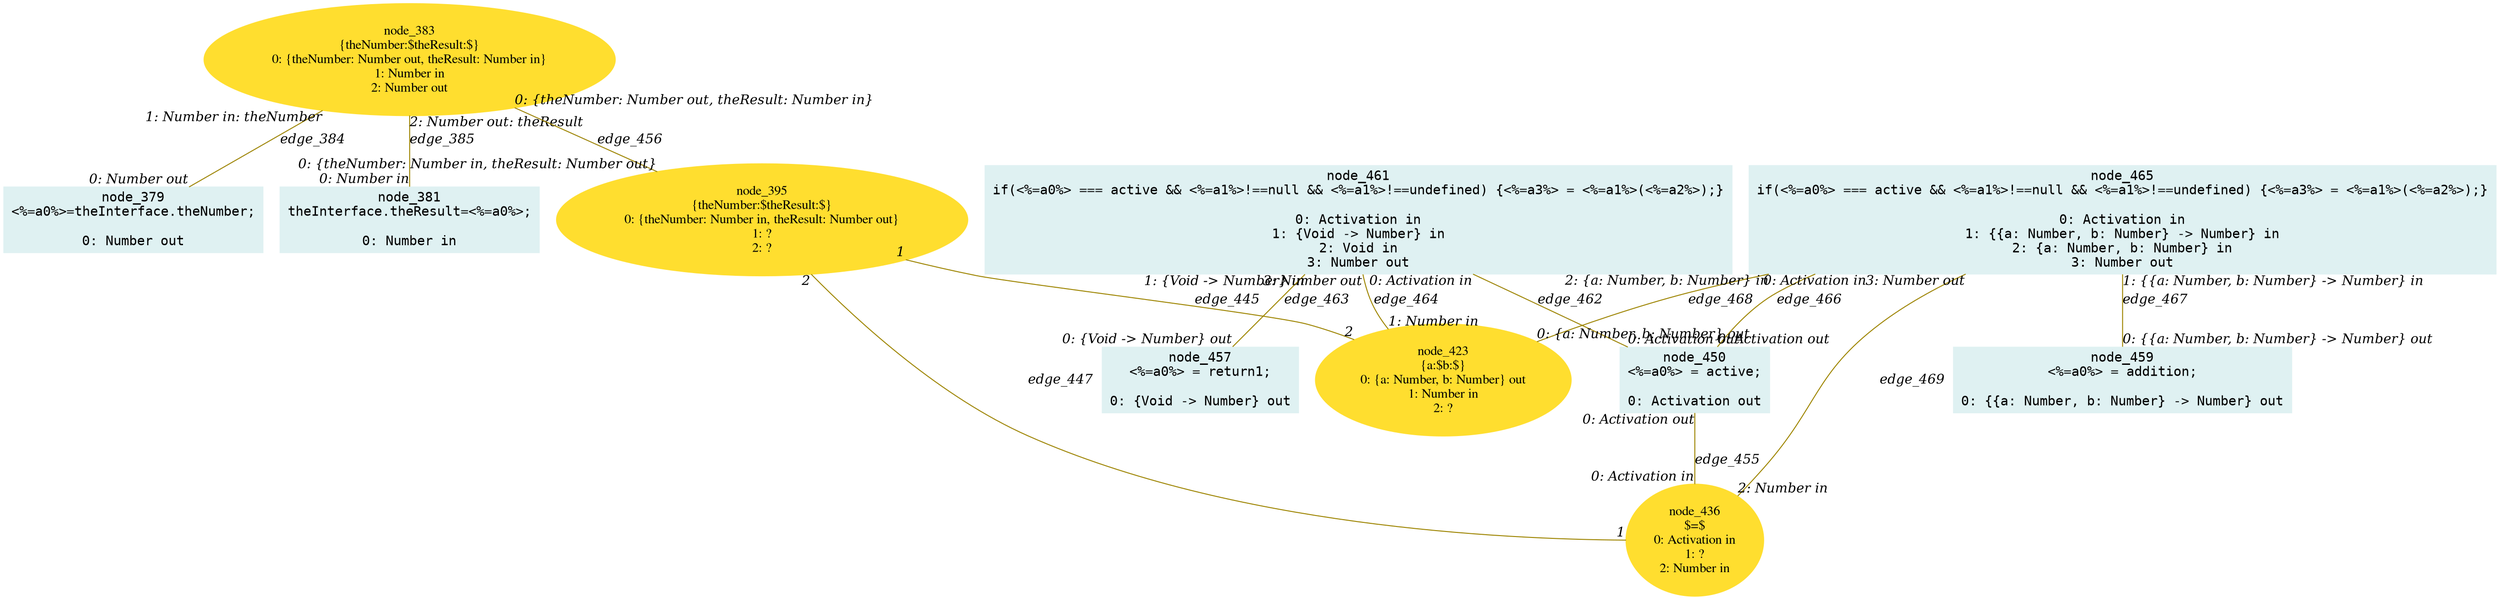 digraph g{node_379 [shape="box", style="filled", color="#dff1f2", fontname="Courier", label="node_379
<%=a0%>=theInterface.theNumber;

0: Number out" ]
node_381 [shape="box", style="filled", color="#dff1f2", fontname="Courier", label="node_381
theInterface.theResult=<%=a0%>;

0: Number in" ]
node_383 [shape="ellipse", style="filled", color="#ffde2f", fontname="Times", label="node_383
{theNumber:$theResult:$}
0: {theNumber: Number out, theResult: Number in}
1: Number in
2: Number out" ]
node_395 [shape="ellipse", style="filled", color="#ffde2f", fontname="Times", label="node_395
{theNumber:$theResult:$}
0: {theNumber: Number in, theResult: Number out}
1: ?
2: ?" ]
node_423 [shape="ellipse", style="filled", color="#ffde2f", fontname="Times", label="node_423
{a:$b:$}
0: {a: Number, b: Number} out
1: Number in
2: ?" ]
node_436 [shape="ellipse", style="filled", color="#ffde2f", fontname="Times", label="node_436
$=$
0: Activation in
1: ?
2: Number in" ]
node_450 [shape="box", style="filled", color="#dff1f2", fontname="Courier", label="node_450
<%=a0%> = active;

0: Activation out" ]
node_457 [shape="box", style="filled", color="#dff1f2", fontname="Courier", label="node_457
<%=a0%> = return1;

0: {Void -> Number} out" ]
node_459 [shape="box", style="filled", color="#dff1f2", fontname="Courier", label="node_459
<%=a0%> = addition;

0: {{a: Number, b: Number} -> Number} out" ]
node_461 [shape="box", style="filled", color="#dff1f2", fontname="Courier", label="node_461
if(<%=a0%> === active && <%=a1%>!==null && <%=a1%>!==undefined) {<%=a3%> = <%=a1%>(<%=a2%>);}

0: Activation in
1: {Void -> Number} in
2: Void in
3: Number out" ]
node_465 [shape="box", style="filled", color="#dff1f2", fontname="Courier", label="node_465
if(<%=a0%> === active && <%=a1%>!==null && <%=a1%>!==undefined) {<%=a3%> = <%=a1%>(<%=a2%>);}

0: Activation in
1: {{a: Number, b: Number} -> Number} in
2: {a: Number, b: Number} in
3: Number out" ]
node_383 -> node_379 [dir=none, arrowHead=none, fontname="Times-Italic", arrowsize=1, color="#9d8400", label="edge_384",  headlabel="0: Number out", taillabel="1: Number in: theNumber" ]
node_383 -> node_381 [dir=none, arrowHead=none, fontname="Times-Italic", arrowsize=1, color="#9d8400", label="edge_385",  headlabel="0: Number in", taillabel="2: Number out: theResult" ]
node_395 -> node_423 [dir=none, arrowHead=none, fontname="Times-Italic", arrowsize=1, color="#9d8400", label="edge_445",  headlabel="2", taillabel="1" ]
node_395 -> node_436 [dir=none, arrowHead=none, fontname="Times-Italic", arrowsize=1, color="#9d8400", label="edge_447",  headlabel="1", taillabel="2" ]
node_450 -> node_436 [dir=none, arrowHead=none, fontname="Times-Italic", arrowsize=1, color="#9d8400", label="edge_455",  headlabel="0: Activation in", taillabel="0: Activation out" ]
node_383 -> node_395 [dir=none, arrowHead=none, fontname="Times-Italic", arrowsize=1, color="#9d8400", label="edge_456",  headlabel="0: {theNumber: Number in, theResult: Number out}", taillabel="0: {theNumber: Number out, theResult: Number in}" ]
node_461 -> node_450 [dir=none, arrowHead=none, fontname="Times-Italic", arrowsize=1, color="#9d8400", label="edge_462",  headlabel="0: Activation out", taillabel="0: Activation in" ]
node_461 -> node_457 [dir=none, arrowHead=none, fontname="Times-Italic", arrowsize=1, color="#9d8400", label="edge_463",  headlabel="0: {Void -> Number} out", taillabel="1: {Void -> Number} in" ]
node_461 -> node_423 [dir=none, arrowHead=none, fontname="Times-Italic", arrowsize=1, color="#9d8400", label="edge_464",  headlabel="1: Number in", taillabel="3: Number out" ]
node_465 -> node_450 [dir=none, arrowHead=none, fontname="Times-Italic", arrowsize=1, color="#9d8400", label="edge_466",  headlabel="0: Activation out", taillabel="0: Activation in" ]
node_465 -> node_459 [dir=none, arrowHead=none, fontname="Times-Italic", arrowsize=1, color="#9d8400", label="edge_467",  headlabel="0: {{a: Number, b: Number} -> Number} out", taillabel="1: {{a: Number, b: Number} -> Number} in" ]
node_465 -> node_423 [dir=none, arrowHead=none, fontname="Times-Italic", arrowsize=1, color="#9d8400", label="edge_468",  headlabel="0: {a: Number, b: Number} out", taillabel="2: {a: Number, b: Number} in" ]
node_465 -> node_436 [dir=none, arrowHead=none, fontname="Times-Italic", arrowsize=1, color="#9d8400", label="edge_469",  headlabel="2: Number in", taillabel="3: Number out" ]
}